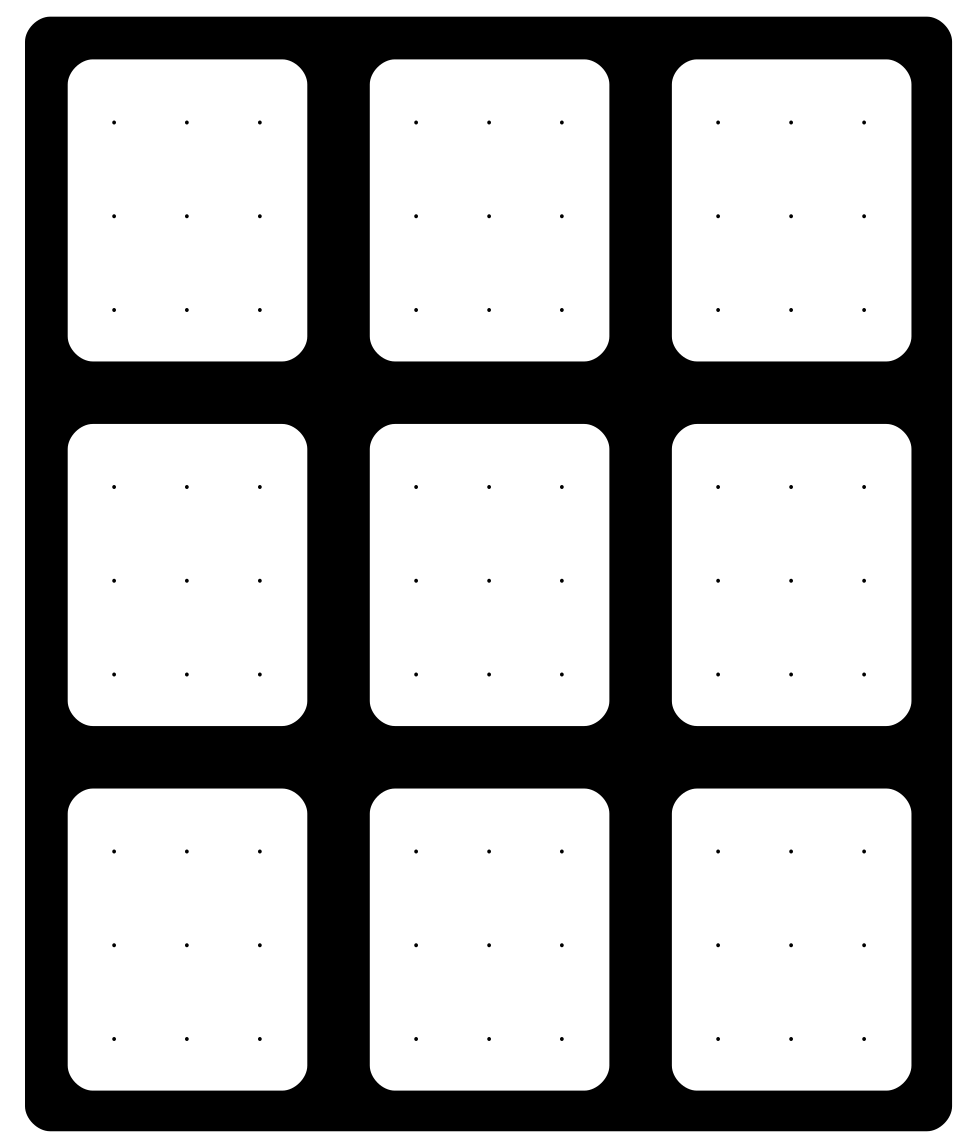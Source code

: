 digraph {
  a0 [shape=none label=<<TABLE border="0" cellspacing="10" cellpadding="10" style="rounded" bgcolor="black">
    <TR>
<TD bgcolor="black">
<TABLE border="0" cellspacing="10" cellpadding="10" style="rounded" bgcolor="white">
  <TR>
    <TD bgcolor="white">.</TD>
    <TD bgcolor="white">.</TD>
    <TD bgcolor="white">.</TD>
  </TR>
  <TR>
    <TD bgcolor="white">.</TD>
    <TD bgcolor="white">.</TD>
    <TD bgcolor="white">.</TD>
  </TR>
  <TR>
    <TD bgcolor="white">.</TD>
    <TD bgcolor="white">.</TD>
    <TD bgcolor="white">.</TD>
  </TR>
</TABLE>
</TD>
<TD bgcolor="black">
<TABLE border="0" cellspacing="10" cellpadding="10" style="rounded" bgcolor="white">
  <TR>
    <TD bgcolor="white">.</TD>
    <TD bgcolor="white">.</TD>
    <TD bgcolor="white">.</TD>
  </TR>
  <TR>
    <TD bgcolor="white">.</TD>
    <TD bgcolor="white">.</TD>
    <TD bgcolor="white">.</TD>
  </TR>
  <TR>
    <TD bgcolor="white">.</TD>
    <TD bgcolor="white">.</TD>
    <TD bgcolor="white">.</TD>
  </TR>
</TABLE>
</TD>
<TD bgcolor="black">
<TABLE border="0" cellspacing="10" cellpadding="10" style="rounded" bgcolor="white">
  <TR>
    <TD bgcolor="white">.</TD>
    <TD bgcolor="white">.</TD>
    <TD bgcolor="white">.</TD>
  </TR>
  <TR>
    <TD bgcolor="white">.</TD>
    <TD bgcolor="white">.</TD>
    <TD bgcolor="white">.</TD>
  </TR>
  <TR>
    <TD bgcolor="white">.</TD>
    <TD bgcolor="white">.</TD>
    <TD bgcolor="white">.</TD>
  </TR>
</TABLE>
</TD>
 </TR>
 <TR>
<TD bgcolor="black">
<TABLE border="0" cellspacing="10" cellpadding="10" style="rounded" bgcolor="white">
  <TR>
    <TD bgcolor="white">.</TD>
    <TD bgcolor="white">.</TD>
    <TD bgcolor="white">.</TD>
  </TR>
  <TR>
    <TD bgcolor="white">.</TD>
    <TD bgcolor="white">.</TD>
    <TD bgcolor="white">.</TD>
  </TR>
  <TR>
    <TD bgcolor="white">.</TD>
    <TD bgcolor="white">.</TD>
    <TD bgcolor="white">.</TD>
  </TR>
</TABLE>
</TD>
<TD bgcolor="black">
<TABLE border="0" cellspacing="10" cellpadding="10" style="rounded" bgcolor="white">
  <TR>
    <TD bgcolor="white">.</TD>
    <TD bgcolor="white">.</TD>
    <TD bgcolor="white">.</TD>
  </TR>
  <TR>
    <TD bgcolor="white">.</TD>
    <TD bgcolor="white">.</TD>
    <TD bgcolor="white">.</TD>
  </TR>
  <TR>
    <TD bgcolor="white">.</TD>
    <TD bgcolor="white">.</TD>
    <TD bgcolor="white">.</TD>
  </TR>
</TABLE>
</TD>
<TD bgcolor="black">
<TABLE border="0" cellspacing="10" cellpadding="10" style="rounded" bgcolor="white">
  <TR>
    <TD bgcolor="white">.</TD>
    <TD bgcolor="white">.</TD>
    <TD bgcolor="white">.</TD>
  </TR>
  <TR>
    <TD bgcolor="white">.</TD>
    <TD bgcolor="white">.</TD>
    <TD bgcolor="white">.</TD>
  </TR>
  <TR>
    <TD bgcolor="white">.</TD>
    <TD bgcolor="white">.</TD>
    <TD bgcolor="white">.</TD>
  </TR>
</TABLE>
</TD>
 </TR>
 <TR>
<TD bgcolor="black">
<TABLE border="0" cellspacing="10" cellpadding="10" style="rounded" bgcolor="white">
  <TR>
    <TD bgcolor="white">.</TD>
    <TD bgcolor="white">.</TD>
    <TD bgcolor="white">.</TD>
  </TR>
  <TR>
    <TD bgcolor="white">.</TD>
    <TD bgcolor="white">.</TD>
    <TD bgcolor="white">.</TD>
  </TR>
  <TR>
    <TD bgcolor="white">.</TD>
    <TD bgcolor="white">.</TD>
    <TD bgcolor="white">.</TD>
  </TR>
</TABLE>
</TD>
<TD bgcolor="black">
<TABLE border="0" cellspacing="10" cellpadding="10" style="rounded" bgcolor="white">
  <TR>
    <TD bgcolor="white">.</TD>
    <TD bgcolor="white">.</TD>
    <TD bgcolor="white">.</TD>
  </TR>
  <TR>
    <TD bgcolor="white">.</TD>
    <TD bgcolor="white">.</TD>
    <TD bgcolor="white">.</TD>
  </TR>
  <TR>
    <TD bgcolor="white">.</TD>
    <TD bgcolor="white">.</TD>
    <TD bgcolor="white">.</TD>
  </TR>
</TABLE>
</TD>
<TD bgcolor="black">
<TABLE border="0" cellspacing="10" cellpadding="10" style="rounded" bgcolor="white">
  <TR>
    <TD bgcolor="white">.</TD>
    <TD bgcolor="white">.</TD>
    <TD bgcolor="white">.</TD>
  </TR>
  <TR>
    <TD bgcolor="white">.</TD>
    <TD bgcolor="white">.</TD>
    <TD bgcolor="white">.</TD>
  </TR>
  <TR>
    <TD bgcolor="white">.</TD>
    <TD bgcolor="white">.</TD>
    <TD bgcolor="white">.</TD>
  </TR>
</TABLE>
</TD>
 </TR>
 </TABLE>
>];
}
